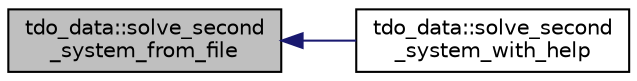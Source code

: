 digraph "tdo_data::solve_second_system_from_file"
{
  edge [fontname="Helvetica",fontsize="10",labelfontname="Helvetica",labelfontsize="10"];
  node [fontname="Helvetica",fontsize="10",shape=record];
  rankdir="LR";
  Node45 [label="tdo_data::solve_second\l_system_from_file",height=0.2,width=0.4,color="black", fillcolor="grey75", style="filled", fontcolor="black"];
  Node45 -> Node46 [dir="back",color="midnightblue",fontsize="10",style="solid",fontname="Helvetica"];
  Node46 [label="tdo_data::solve_second\l_system_with_help",height=0.2,width=0.4,color="black", fillcolor="white", style="filled",URL="$dc/d0d/classtdo__data.html#a3586a50dcb7a01843a2aa3a4f5a8c35d"];
}
